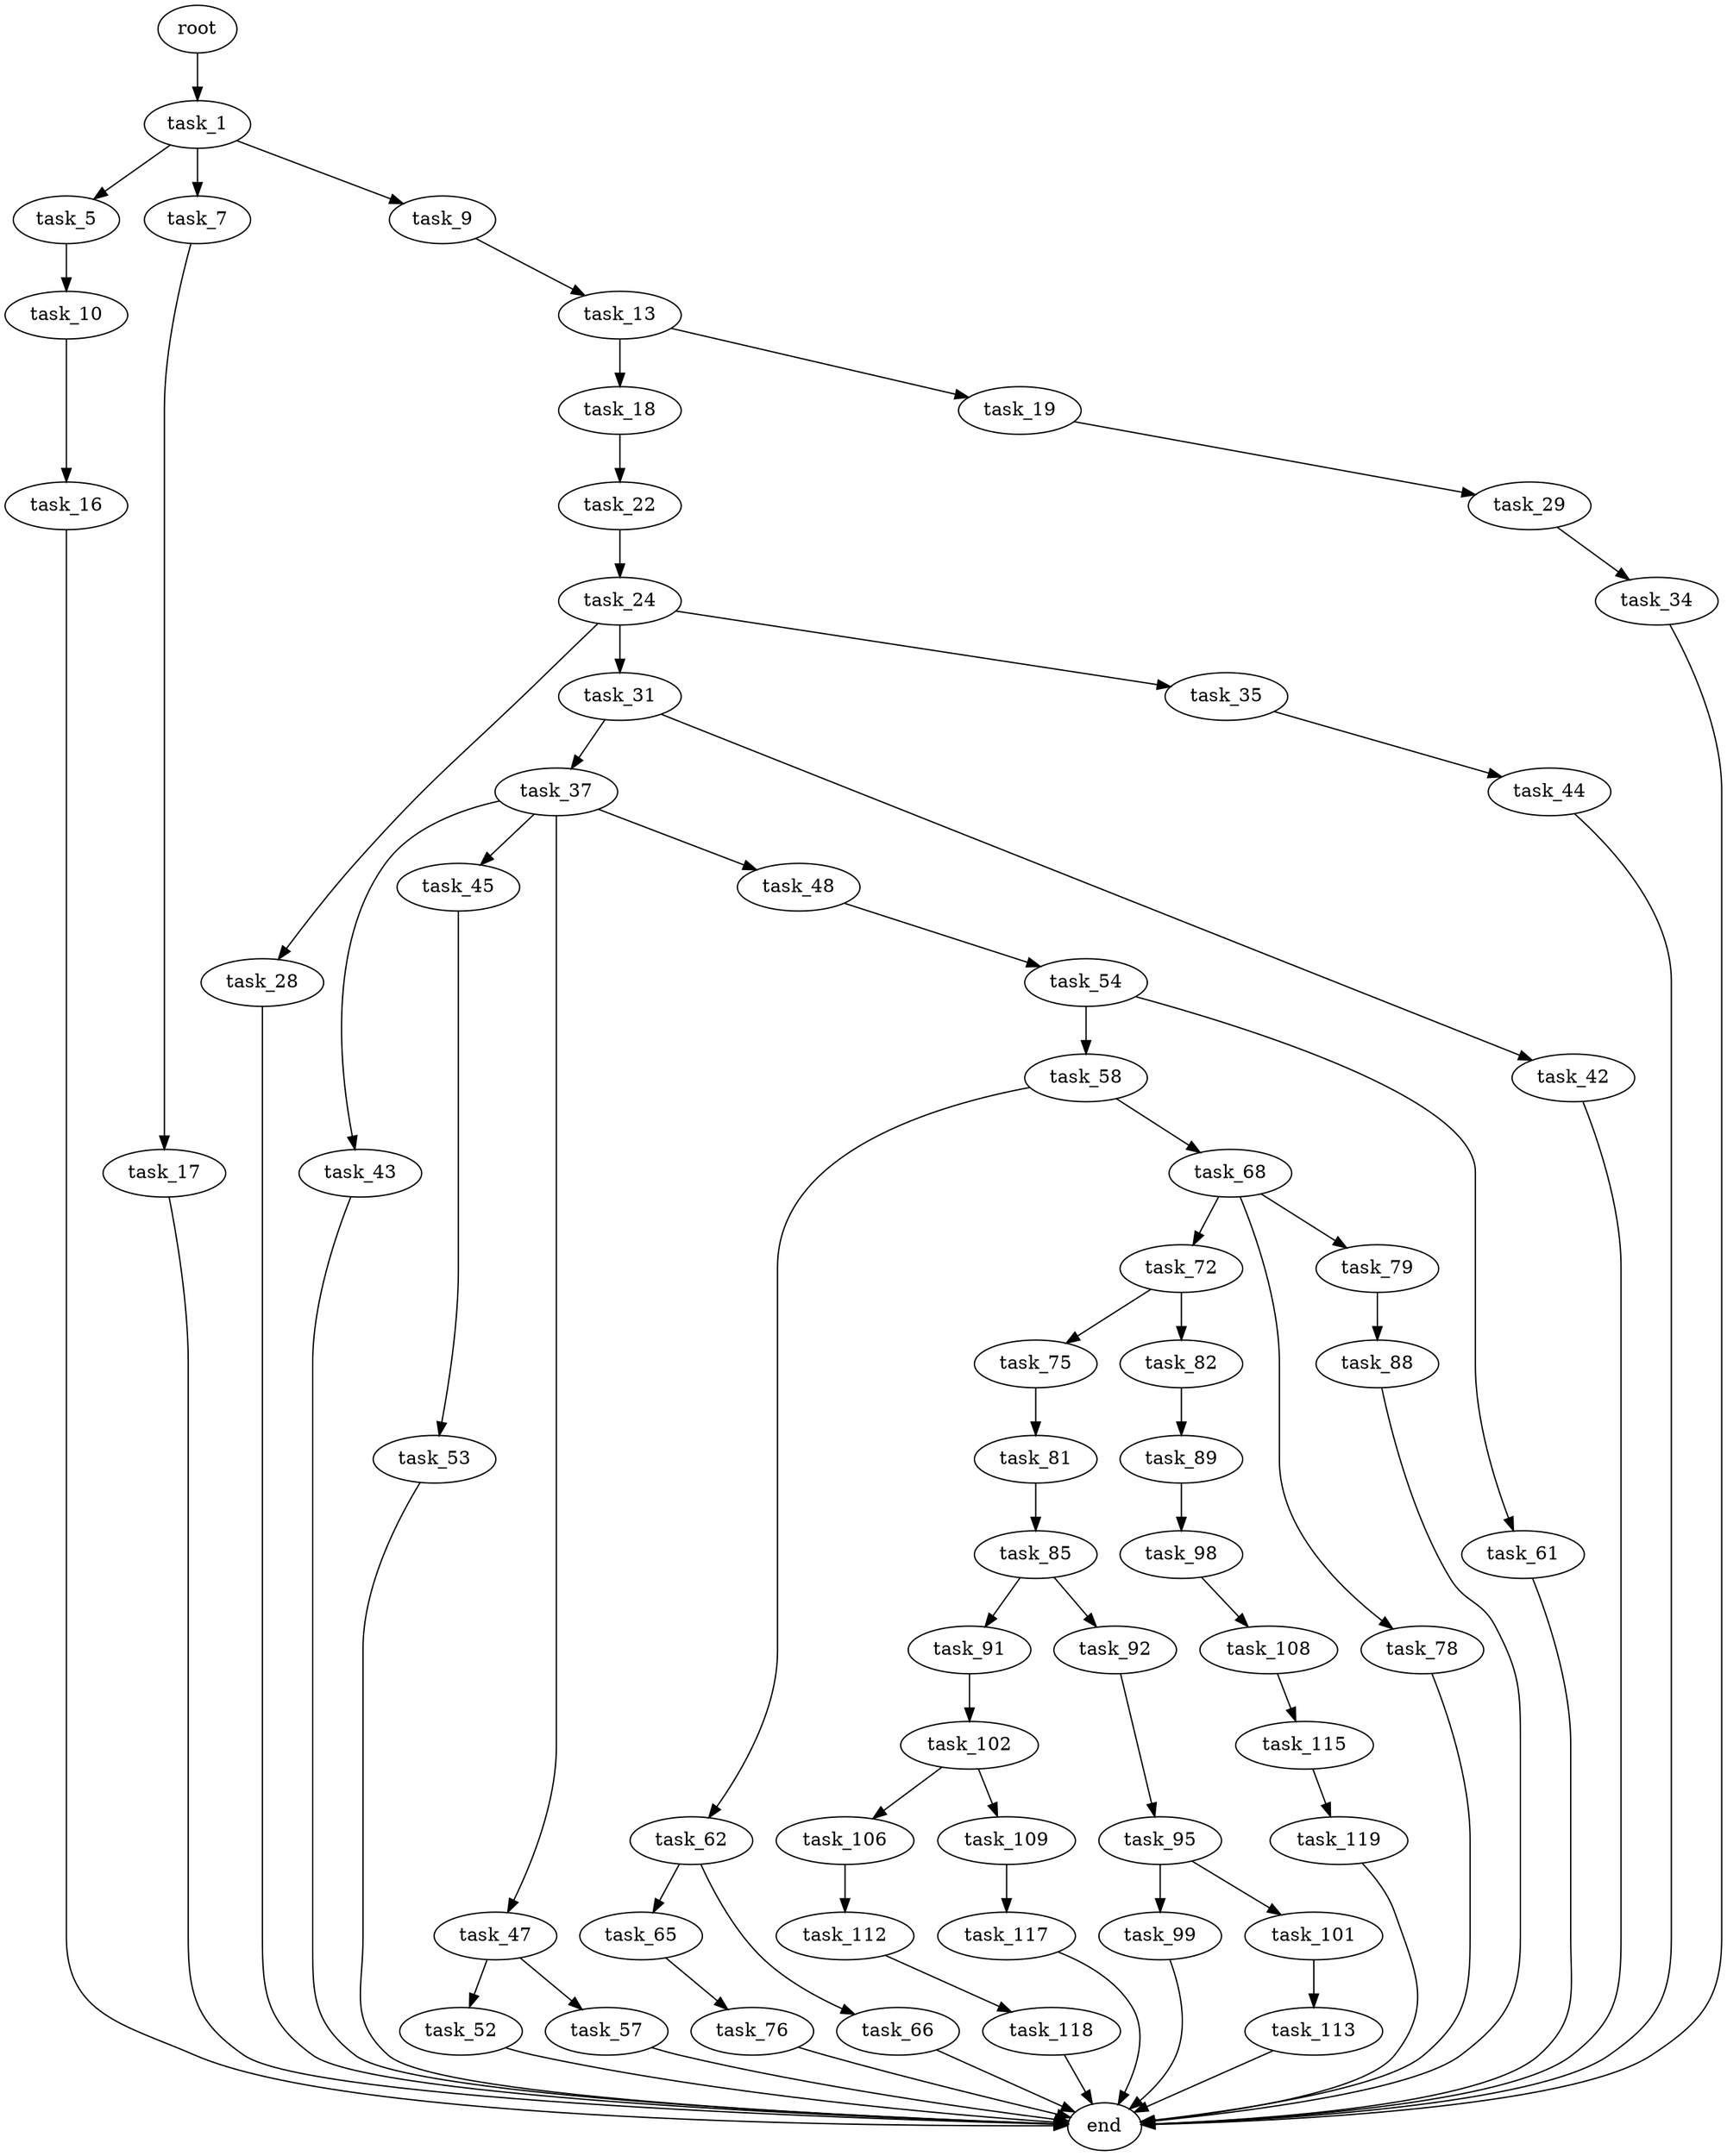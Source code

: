 digraph G {
  root [size="0.000000"];
  task_1 [size="110762387378.000000"];
  task_5 [size="134217728000.000000"];
  task_7 [size="231928233984.000000"];
  task_9 [size="4513270466.000000"];
  task_10 [size="549755813888.000000"];
  task_13 [size="422059387168.000000"];
  task_16 [size="231928233984.000000"];
  task_17 [size="2414337901.000000"];
  task_18 [size="14101783653.000000"];
  task_19 [size="368293445632.000000"];
  task_22 [size="1352070116227.000000"];
  task_24 [size="6775631021.000000"];
  task_28 [size="28991029248.000000"];
  task_29 [size="1073741824000.000000"];
  task_31 [size="368293445632.000000"];
  task_34 [size="708651791040.000000"];
  task_35 [size="48620377166.000000"];
  task_37 [size="68719476736.000000"];
  task_42 [size="368293445632.000000"];
  task_43 [size="52136113500.000000"];
  task_44 [size="782757789696.000000"];
  task_45 [size="68719476736.000000"];
  task_47 [size="39311035144.000000"];
  task_48 [size="38478888991.000000"];
  task_52 [size="549755813888.000000"];
  task_53 [size="21465916957.000000"];
  task_54 [size="1073741824000.000000"];
  task_57 [size="782757789696.000000"];
  task_58 [size="8589934592.000000"];
  task_61 [size="375422653053.000000"];
  task_62 [size="128846089817.000000"];
  task_65 [size="1139137119372.000000"];
  task_66 [size="341364556938.000000"];
  task_68 [size="4134373787.000000"];
  task_72 [size="549755813888.000000"];
  task_75 [size="231067814074.000000"];
  task_76 [size="19542792510.000000"];
  task_78 [size="8589934592.000000"];
  task_79 [size="3201562007.000000"];
  task_81 [size="741123904040.000000"];
  task_82 [size="134217728000.000000"];
  task_85 [size="782757789696.000000"];
  task_88 [size="200056198317.000000"];
  task_89 [size="231928233984.000000"];
  task_91 [size="16008378057.000000"];
  task_92 [size="7023754949.000000"];
  task_95 [size="618619528738.000000"];
  task_98 [size="1401551653300.000000"];
  task_99 [size="1073741824000.000000"];
  task_101 [size="5203934601.000000"];
  task_102 [size="368293445632.000000"];
  task_106 [size="1073741824000.000000"];
  task_108 [size="4386654010.000000"];
  task_109 [size="20490404714.000000"];
  task_112 [size="6119964983.000000"];
  task_113 [size="663196676158.000000"];
  task_115 [size="90290700075.000000"];
  task_117 [size="42153192052.000000"];
  task_118 [size="27579092919.000000"];
  task_119 [size="46310531600.000000"];
  end [size="0.000000"];

  root -> task_1 [size="1.000000"];
  task_1 -> task_5 [size="134217728.000000"];
  task_1 -> task_7 [size="134217728.000000"];
  task_1 -> task_9 [size="134217728.000000"];
  task_5 -> task_10 [size="209715200.000000"];
  task_7 -> task_17 [size="301989888.000000"];
  task_9 -> task_13 [size="134217728.000000"];
  task_10 -> task_16 [size="536870912.000000"];
  task_13 -> task_18 [size="536870912.000000"];
  task_13 -> task_19 [size="536870912.000000"];
  task_16 -> end [size="1.000000"];
  task_17 -> end [size="1.000000"];
  task_18 -> task_22 [size="679477248.000000"];
  task_19 -> task_29 [size="411041792.000000"];
  task_22 -> task_24 [size="838860800.000000"];
  task_24 -> task_28 [size="301989888.000000"];
  task_24 -> task_31 [size="301989888.000000"];
  task_24 -> task_35 [size="301989888.000000"];
  task_28 -> end [size="1.000000"];
  task_29 -> task_34 [size="838860800.000000"];
  task_31 -> task_37 [size="411041792.000000"];
  task_31 -> task_42 [size="411041792.000000"];
  task_34 -> end [size="1.000000"];
  task_35 -> task_44 [size="209715200.000000"];
  task_37 -> task_43 [size="134217728.000000"];
  task_37 -> task_45 [size="134217728.000000"];
  task_37 -> task_47 [size="134217728.000000"];
  task_37 -> task_48 [size="134217728.000000"];
  task_42 -> end [size="1.000000"];
  task_43 -> end [size="1.000000"];
  task_44 -> end [size="1.000000"];
  task_45 -> task_53 [size="134217728.000000"];
  task_47 -> task_52 [size="838860800.000000"];
  task_47 -> task_57 [size="838860800.000000"];
  task_48 -> task_54 [size="679477248.000000"];
  task_52 -> end [size="1.000000"];
  task_53 -> end [size="1.000000"];
  task_54 -> task_58 [size="838860800.000000"];
  task_54 -> task_61 [size="838860800.000000"];
  task_57 -> end [size="1.000000"];
  task_58 -> task_62 [size="33554432.000000"];
  task_58 -> task_68 [size="33554432.000000"];
  task_61 -> end [size="1.000000"];
  task_62 -> task_65 [size="536870912.000000"];
  task_62 -> task_66 [size="536870912.000000"];
  task_65 -> task_76 [size="679477248.000000"];
  task_66 -> end [size="1.000000"];
  task_68 -> task_72 [size="134217728.000000"];
  task_68 -> task_78 [size="134217728.000000"];
  task_68 -> task_79 [size="134217728.000000"];
  task_72 -> task_75 [size="536870912.000000"];
  task_72 -> task_82 [size="536870912.000000"];
  task_75 -> task_81 [size="301989888.000000"];
  task_76 -> end [size="1.000000"];
  task_78 -> end [size="1.000000"];
  task_79 -> task_88 [size="134217728.000000"];
  task_81 -> task_85 [size="679477248.000000"];
  task_82 -> task_89 [size="209715200.000000"];
  task_85 -> task_91 [size="679477248.000000"];
  task_85 -> task_92 [size="679477248.000000"];
  task_88 -> end [size="1.000000"];
  task_89 -> task_98 [size="301989888.000000"];
  task_91 -> task_102 [size="33554432.000000"];
  task_92 -> task_95 [size="838860800.000000"];
  task_95 -> task_99 [size="536870912.000000"];
  task_95 -> task_101 [size="536870912.000000"];
  task_98 -> task_108 [size="838860800.000000"];
  task_99 -> end [size="1.000000"];
  task_101 -> task_113 [size="536870912.000000"];
  task_102 -> task_106 [size="411041792.000000"];
  task_102 -> task_109 [size="411041792.000000"];
  task_106 -> task_112 [size="838860800.000000"];
  task_108 -> task_115 [size="301989888.000000"];
  task_109 -> task_117 [size="536870912.000000"];
  task_112 -> task_118 [size="301989888.000000"];
  task_113 -> end [size="1.000000"];
  task_115 -> task_119 [size="75497472.000000"];
  task_117 -> end [size="1.000000"];
  task_118 -> end [size="1.000000"];
  task_119 -> end [size="1.000000"];
}
